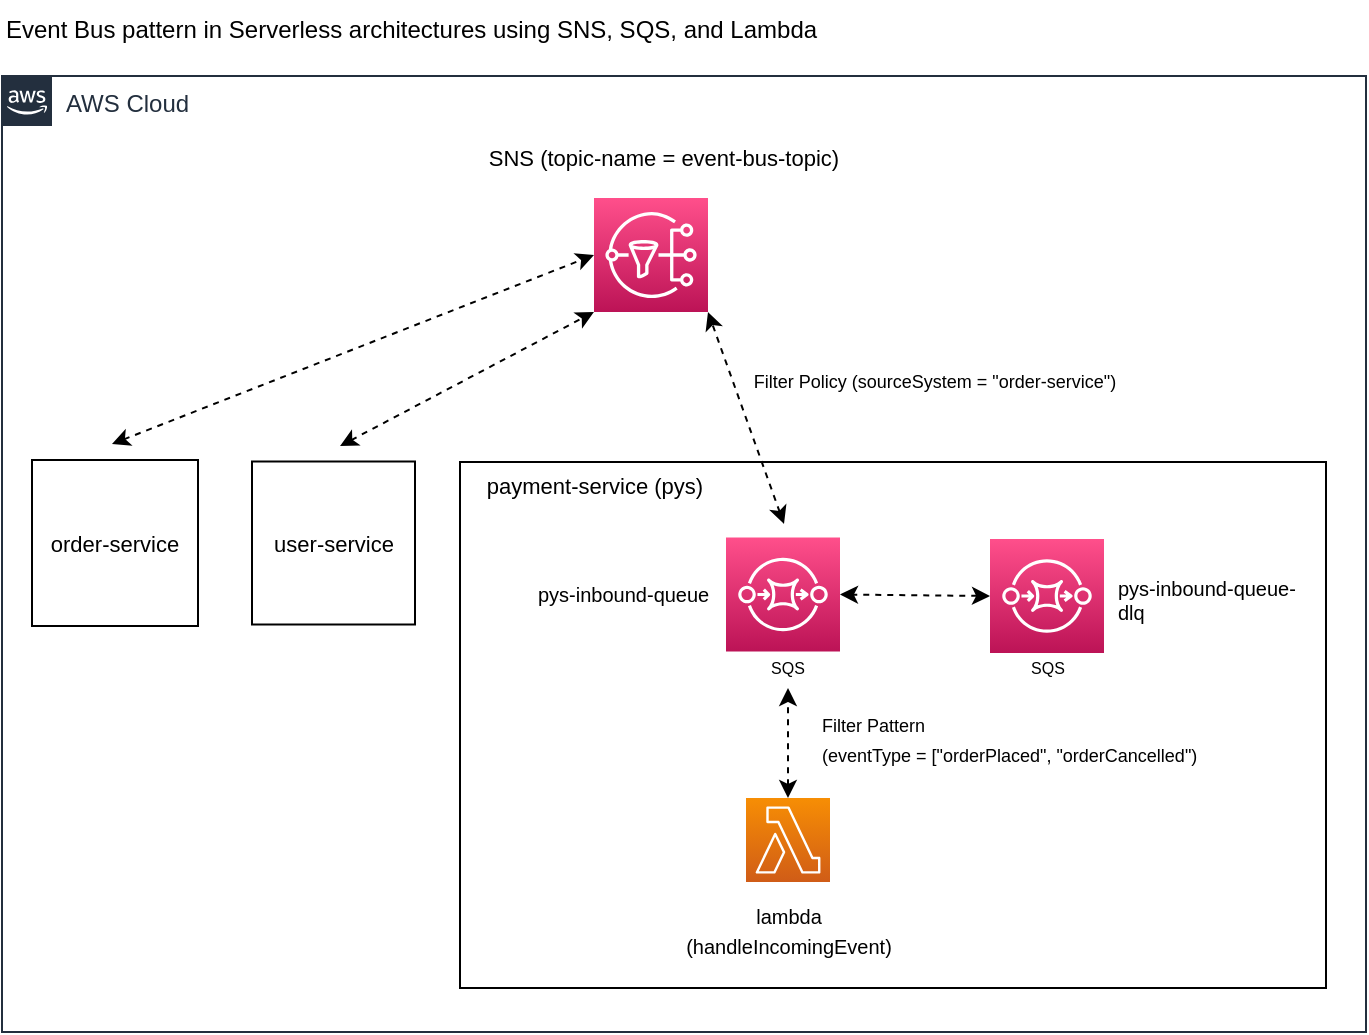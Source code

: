 <mxfile version="21.2.3" type="device">
  <diagram id="vz1yiUyd7WetNFZrM6kX" name="Page-1">
    <mxGraphModel dx="819" dy="439" grid="0" gridSize="10" guides="1" tooltips="1" connect="1" arrows="1" fold="1" page="0" pageScale="1" pageWidth="850" pageHeight="1100" math="0" shadow="0">
      <root>
        <mxCell id="0" />
        <mxCell id="1" parent="0" />
        <mxCell id="iZE6dohUHrLHa1ea37cF-3" value="AWS Cloud" style="points=[[0,0],[0.25,0],[0.5,0],[0.75,0],[1,0],[1,0.25],[1,0.5],[1,0.75],[1,1],[0.75,1],[0.5,1],[0.25,1],[0,1],[0,0.75],[0,0.5],[0,0.25]];outlineConnect=0;gradientColor=none;html=1;whiteSpace=wrap;fontSize=12;fontStyle=0;container=1;pointerEvents=0;collapsible=0;recursiveResize=0;shape=mxgraph.aws4.group;grIcon=mxgraph.aws4.group_aws_cloud_alt;strokeColor=#232F3E;fillColor=none;verticalAlign=top;align=left;spacingLeft=30;fontColor=#232F3E;dashed=0;" parent="1" vertex="1">
          <mxGeometry x="224" y="100" width="682" height="478" as="geometry" />
        </mxCell>
        <mxCell id="iZE6dohUHrLHa1ea37cF-1" value="" style="sketch=0;points=[[0,0,0],[0.25,0,0],[0.5,0,0],[0.75,0,0],[1,0,0],[0,1,0],[0.25,1,0],[0.5,1,0],[0.75,1,0],[1,1,0],[0,0.25,0],[0,0.5,0],[0,0.75,0],[1,0.25,0],[1,0.5,0],[1,0.75,0]];outlineConnect=0;fontColor=#232F3E;gradientColor=#FF4F8B;gradientDirection=north;fillColor=#BC1356;strokeColor=#ffffff;dashed=0;verticalLabelPosition=bottom;verticalAlign=top;align=center;html=1;fontSize=12;fontStyle=0;aspect=fixed;shape=mxgraph.aws4.resourceIcon;resIcon=mxgraph.aws4.sns;" parent="iZE6dohUHrLHa1ea37cF-3" vertex="1">
          <mxGeometry x="296" y="61" width="57" height="57" as="geometry" />
        </mxCell>
        <mxCell id="iZE6dohUHrLHa1ea37cF-12" value="&lt;font style=&quot;font-size: 11px;&quot;&gt;SNS (topic-name = event-bus-topic)&lt;/font&gt;" style="text;html=1;strokeColor=none;fillColor=none;align=center;verticalAlign=middle;whiteSpace=wrap;rounded=0;" parent="iZE6dohUHrLHa1ea37cF-3" vertex="1">
          <mxGeometry x="230.5" y="26" width="200" height="30" as="geometry" />
        </mxCell>
        <mxCell id="iZE6dohUHrLHa1ea37cF-21" value="&lt;font style=&quot;font-size: 11px;&quot;&gt;order-service&lt;/font&gt;" style="whiteSpace=wrap;html=1;aspect=fixed;" parent="iZE6dohUHrLHa1ea37cF-3" vertex="1">
          <mxGeometry x="15" y="192" width="83" height="83" as="geometry" />
        </mxCell>
        <mxCell id="iZE6dohUHrLHa1ea37cF-22" value="&lt;font style=&quot;font-size: 11px;&quot;&gt;user-service&lt;/font&gt;" style="whiteSpace=wrap;html=1;aspect=fixed;" parent="iZE6dohUHrLHa1ea37cF-3" vertex="1">
          <mxGeometry x="125" y="192.75" width="81.5" height="81.5" as="geometry" />
        </mxCell>
        <mxCell id="ykDtywIj-hxBoqDKtOH1-13" value="" style="rounded=0;whiteSpace=wrap;html=1;fillColor=none;" parent="iZE6dohUHrLHa1ea37cF-3" vertex="1">
          <mxGeometry x="229" y="193" width="433" height="263" as="geometry" />
        </mxCell>
        <mxCell id="iZE6dohUHrLHa1ea37cF-4" value="" style="sketch=0;points=[[0,0,0],[0.25,0,0],[0.5,0,0],[0.75,0,0],[1,0,0],[0,1,0],[0.25,1,0],[0.5,1,0],[0.75,1,0],[1,1,0],[0,0.25,0],[0,0.5,0],[0,0.75,0],[1,0.25,0],[1,0.5,0],[1,0.75,0]];outlineConnect=0;fontColor=#232F3E;gradientColor=#FF4F8B;gradientDirection=north;fillColor=#BC1356;strokeColor=#ffffff;dashed=0;verticalLabelPosition=bottom;verticalAlign=top;align=center;html=1;fontSize=12;fontStyle=0;aspect=fixed;shape=mxgraph.aws4.resourceIcon;resIcon=mxgraph.aws4.sqs;" parent="iZE6dohUHrLHa1ea37cF-3" vertex="1">
          <mxGeometry x="362" y="230.75" width="57" height="57" as="geometry" />
        </mxCell>
        <mxCell id="ykDtywIj-hxBoqDKtOH1-11" value="" style="endArrow=classic;startArrow=classic;html=1;rounded=0;dashed=1;entryX=0.5;entryY=1;entryDx=0;entryDy=0;exitX=0.5;exitY=0;exitDx=0;exitDy=0;exitPerimeter=0;" parent="iZE6dohUHrLHa1ea37cF-3" source="ewyPMjU0JvcBdYn6cIIM-7" target="ewyPMjU0JvcBdYn6cIIM-4" edge="1">
          <mxGeometry width="50" height="50" relative="1" as="geometry">
            <mxPoint x="334" y="362" as="sourcePoint" />
            <mxPoint x="379" y="301" as="targetPoint" />
          </mxGeometry>
        </mxCell>
        <mxCell id="ykDtywIj-hxBoqDKtOH1-14" value="&lt;font style=&quot;font-size: 11px;&quot;&gt;payment-service (pys)&lt;/font&gt;" style="text;html=1;strokeColor=none;fillColor=none;align=center;verticalAlign=middle;whiteSpace=wrap;rounded=0;" parent="iZE6dohUHrLHa1ea37cF-3" vertex="1">
          <mxGeometry x="235" y="190" width="123" height="30" as="geometry" />
        </mxCell>
        <mxCell id="ykDtywIj-hxBoqDKtOH1-15" value="" style="endArrow=classic;startArrow=classic;html=1;rounded=0;entryX=0;entryY=0.5;entryDx=0;entryDy=0;entryPerimeter=0;dashed=1;" parent="iZE6dohUHrLHa1ea37cF-3" target="iZE6dohUHrLHa1ea37cF-1" edge="1">
          <mxGeometry width="50" height="50" relative="1" as="geometry">
            <mxPoint x="55" y="184" as="sourcePoint" />
            <mxPoint x="90" y="130" as="targetPoint" />
          </mxGeometry>
        </mxCell>
        <mxCell id="ykDtywIj-hxBoqDKtOH1-16" value="" style="endArrow=classic;startArrow=classic;html=1;rounded=0;entryX=0;entryY=1;entryDx=0;entryDy=0;entryPerimeter=0;dashed=1;" parent="iZE6dohUHrLHa1ea37cF-3" target="iZE6dohUHrLHa1ea37cF-1" edge="1">
          <mxGeometry width="50" height="50" relative="1" as="geometry">
            <mxPoint x="169" y="185" as="sourcePoint" />
            <mxPoint x="242" y="154" as="targetPoint" />
          </mxGeometry>
        </mxCell>
        <mxCell id="ykDtywIj-hxBoqDKtOH1-18" value="" style="endArrow=classic;startArrow=classic;html=1;rounded=0;entryX=1;entryY=1;entryDx=0;entryDy=0;entryPerimeter=0;dashed=1;strokeColor=default;movable=1;resizable=1;rotatable=1;deletable=1;editable=1;locked=0;connectable=1;" parent="iZE6dohUHrLHa1ea37cF-3" target="iZE6dohUHrLHa1ea37cF-1" edge="1">
          <mxGeometry width="50" height="50" relative="1" as="geometry">
            <mxPoint x="391" y="224" as="sourcePoint" />
            <mxPoint x="440.5" y="107" as="targetPoint" />
          </mxGeometry>
        </mxCell>
        <mxCell id="ykDtywIj-hxBoqDKtOH1-19" value="&lt;div style=&quot;font-size: 10px;&quot;&gt;&lt;font style=&quot;font-size: 10px;&quot;&gt;pys-inbound-queue&lt;/font&gt;&lt;/div&gt;" style="text;html=1;strokeColor=none;fillColor=none;align=left;verticalAlign=middle;whiteSpace=wrap;rounded=0;strokeWidth=0;fontSize=11;" parent="iZE6dohUHrLHa1ea37cF-3" vertex="1">
          <mxGeometry x="266" y="244.25" width="99.5" height="30" as="geometry" />
        </mxCell>
        <mxCell id="ewyPMjU0JvcBdYn6cIIM-1" value="" style="sketch=0;points=[[0,0,0],[0.25,0,0],[0.5,0,0],[0.75,0,0],[1,0,0],[0,1,0],[0.25,1,0],[0.5,1,0],[0.75,1,0],[1,1,0],[0,0.25,0],[0,0.5,0],[0,0.75,0],[1,0.25,0],[1,0.5,0],[1,0.75,0]];outlineConnect=0;fontColor=#232F3E;gradientColor=#FF4F8B;gradientDirection=north;fillColor=#BC1356;strokeColor=#ffffff;dashed=0;verticalLabelPosition=bottom;verticalAlign=top;align=center;html=1;fontSize=12;fontStyle=0;aspect=fixed;shape=mxgraph.aws4.resourceIcon;resIcon=mxgraph.aws4.sqs;" parent="iZE6dohUHrLHa1ea37cF-3" vertex="1">
          <mxGeometry x="494" y="231.5" width="57" height="57" as="geometry" />
        </mxCell>
        <mxCell id="ewyPMjU0JvcBdYn6cIIM-2" value="" style="endArrow=classic;startArrow=classic;html=1;rounded=0;dashed=1;exitX=0;exitY=0.5;exitDx=0;exitDy=0;exitPerimeter=0;entryX=1;entryY=0.5;entryDx=0;entryDy=0;entryPerimeter=0;" parent="iZE6dohUHrLHa1ea37cF-3" source="ewyPMjU0JvcBdYn6cIIM-1" target="iZE6dohUHrLHa1ea37cF-4" edge="1">
          <mxGeometry width="50" height="50" relative="1" as="geometry">
            <mxPoint x="417" y="305" as="sourcePoint" />
            <mxPoint x="417" y="334" as="targetPoint" />
          </mxGeometry>
        </mxCell>
        <mxCell id="ewyPMjU0JvcBdYn6cIIM-3" value="SQS" style="text;html=1;strokeColor=none;fillColor=none;align=center;verticalAlign=middle;whiteSpace=wrap;rounded=0;fontSize=8;" parent="iZE6dohUHrLHa1ea37cF-3" vertex="1">
          <mxGeometry x="501.5" y="285" width="42" height="21" as="geometry" />
        </mxCell>
        <mxCell id="ewyPMjU0JvcBdYn6cIIM-4" value="SQS" style="text;html=1;strokeColor=none;fillColor=none;align=center;verticalAlign=middle;whiteSpace=wrap;rounded=0;fontSize=8;" parent="iZE6dohUHrLHa1ea37cF-3" vertex="1">
          <mxGeometry x="372" y="285" width="42" height="21" as="geometry" />
        </mxCell>
        <mxCell id="ewyPMjU0JvcBdYn6cIIM-5" value="&lt;div style=&quot;font-size: 10px;&quot;&gt;&lt;font style=&quot;font-size: 10px;&quot;&gt;pys-inbound-queue-dlq&lt;/font&gt;&lt;/div&gt;" style="text;html=1;strokeColor=none;fillColor=none;align=left;verticalAlign=middle;whiteSpace=wrap;rounded=0;strokeWidth=0;fontSize=11;" parent="iZE6dohUHrLHa1ea37cF-3" vertex="1">
          <mxGeometry x="556" y="247" width="94" height="30" as="geometry" />
        </mxCell>
        <mxCell id="ewyPMjU0JvcBdYn6cIIM-6" value="&lt;font style=&quot;font-size: 9px;&quot;&gt;Filter Policy (sourceSystem = &quot;order-service&quot;)&lt;/font&gt;" style="text;html=1;strokeColor=none;fillColor=none;align=center;verticalAlign=middle;whiteSpace=wrap;rounded=0;" parent="iZE6dohUHrLHa1ea37cF-3" vertex="1">
          <mxGeometry x="362" y="141" width="209" height="22" as="geometry" />
        </mxCell>
        <mxCell id="ewyPMjU0JvcBdYn6cIIM-7" value="" style="sketch=0;points=[[0,0,0],[0.25,0,0],[0.5,0,0],[0.75,0,0],[1,0,0],[0,1,0],[0.25,1,0],[0.5,1,0],[0.75,1,0],[1,1,0],[0,0.25,0],[0,0.5,0],[0,0.75,0],[1,0.25,0],[1,0.5,0],[1,0.75,0]];outlineConnect=0;fontColor=#232F3E;gradientColor=#F78E04;gradientDirection=north;fillColor=#D05C17;strokeColor=#ffffff;dashed=0;verticalLabelPosition=bottom;verticalAlign=top;align=center;html=1;fontSize=12;fontStyle=0;aspect=fixed;shape=mxgraph.aws4.resourceIcon;resIcon=mxgraph.aws4.lambda;" parent="iZE6dohUHrLHa1ea37cF-3" vertex="1">
          <mxGeometry x="372" y="361" width="42" height="42" as="geometry" />
        </mxCell>
        <mxCell id="ef7XXj7fNsj4DCRTYo1G-2" value="&lt;font style=&quot;font-size: 10px;&quot;&gt;lambda &lt;font style=&quot;font-size: 10px;&quot;&gt;(handleIncomingEvent)&lt;/font&gt;&lt;/font&gt;" style="text;html=1;strokeColor=none;fillColor=none;align=center;verticalAlign=middle;whiteSpace=wrap;rounded=0;" parent="iZE6dohUHrLHa1ea37cF-3" vertex="1">
          <mxGeometry x="325.5" y="412" width="135" height="30" as="geometry" />
        </mxCell>
        <mxCell id="ef7XXj7fNsj4DCRTYo1G-4" value="&lt;div align=&quot;left&quot;&gt;&lt;font style=&quot;font-size: 9px;&quot;&gt;Filter Pattern &lt;br&gt;&lt;/font&gt;&lt;/div&gt;&lt;div align=&quot;left&quot;&gt;&lt;font style=&quot;font-size: 9px;&quot;&gt;(eventType = [&quot;orderPlaced&quot;, &lt;/font&gt;&lt;font style=&quot;font-size: 9px;&quot;&gt;&quot;orderCancelled&lt;/font&gt;&lt;font style=&quot;font-size: 9px;&quot;&gt;&quot;)&lt;/font&gt;&lt;/div&gt;" style="text;html=1;strokeColor=none;fillColor=none;align=left;verticalAlign=middle;whiteSpace=wrap;rounded=0;" parent="iZE6dohUHrLHa1ea37cF-3" vertex="1">
          <mxGeometry x="408" y="308" width="196" height="45" as="geometry" />
        </mxCell>
        <mxCell id="iZE6dohUHrLHa1ea37cF-13" value="Event Bus pattern in Serverless architectures using SNS, SQS, and Lambda" style="text;html=1;strokeColor=none;fillColor=none;align=left;verticalAlign=middle;whiteSpace=wrap;rounded=0;" parent="1" vertex="1">
          <mxGeometry x="224" y="62" width="424" height="30" as="geometry" />
        </mxCell>
      </root>
    </mxGraphModel>
  </diagram>
</mxfile>

